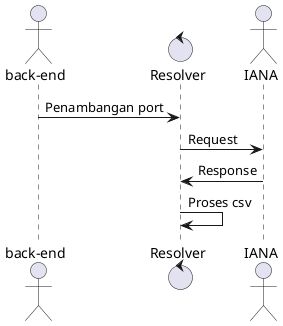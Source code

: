 @startuml
actor "back-end" as be
control Resolver as resolver
actor IANA

be -> resolver: Penambangan port
resolver -> IANA: Request
IANA -> resolver: Response
resolver -> resolver: Proses csv
@enduml
